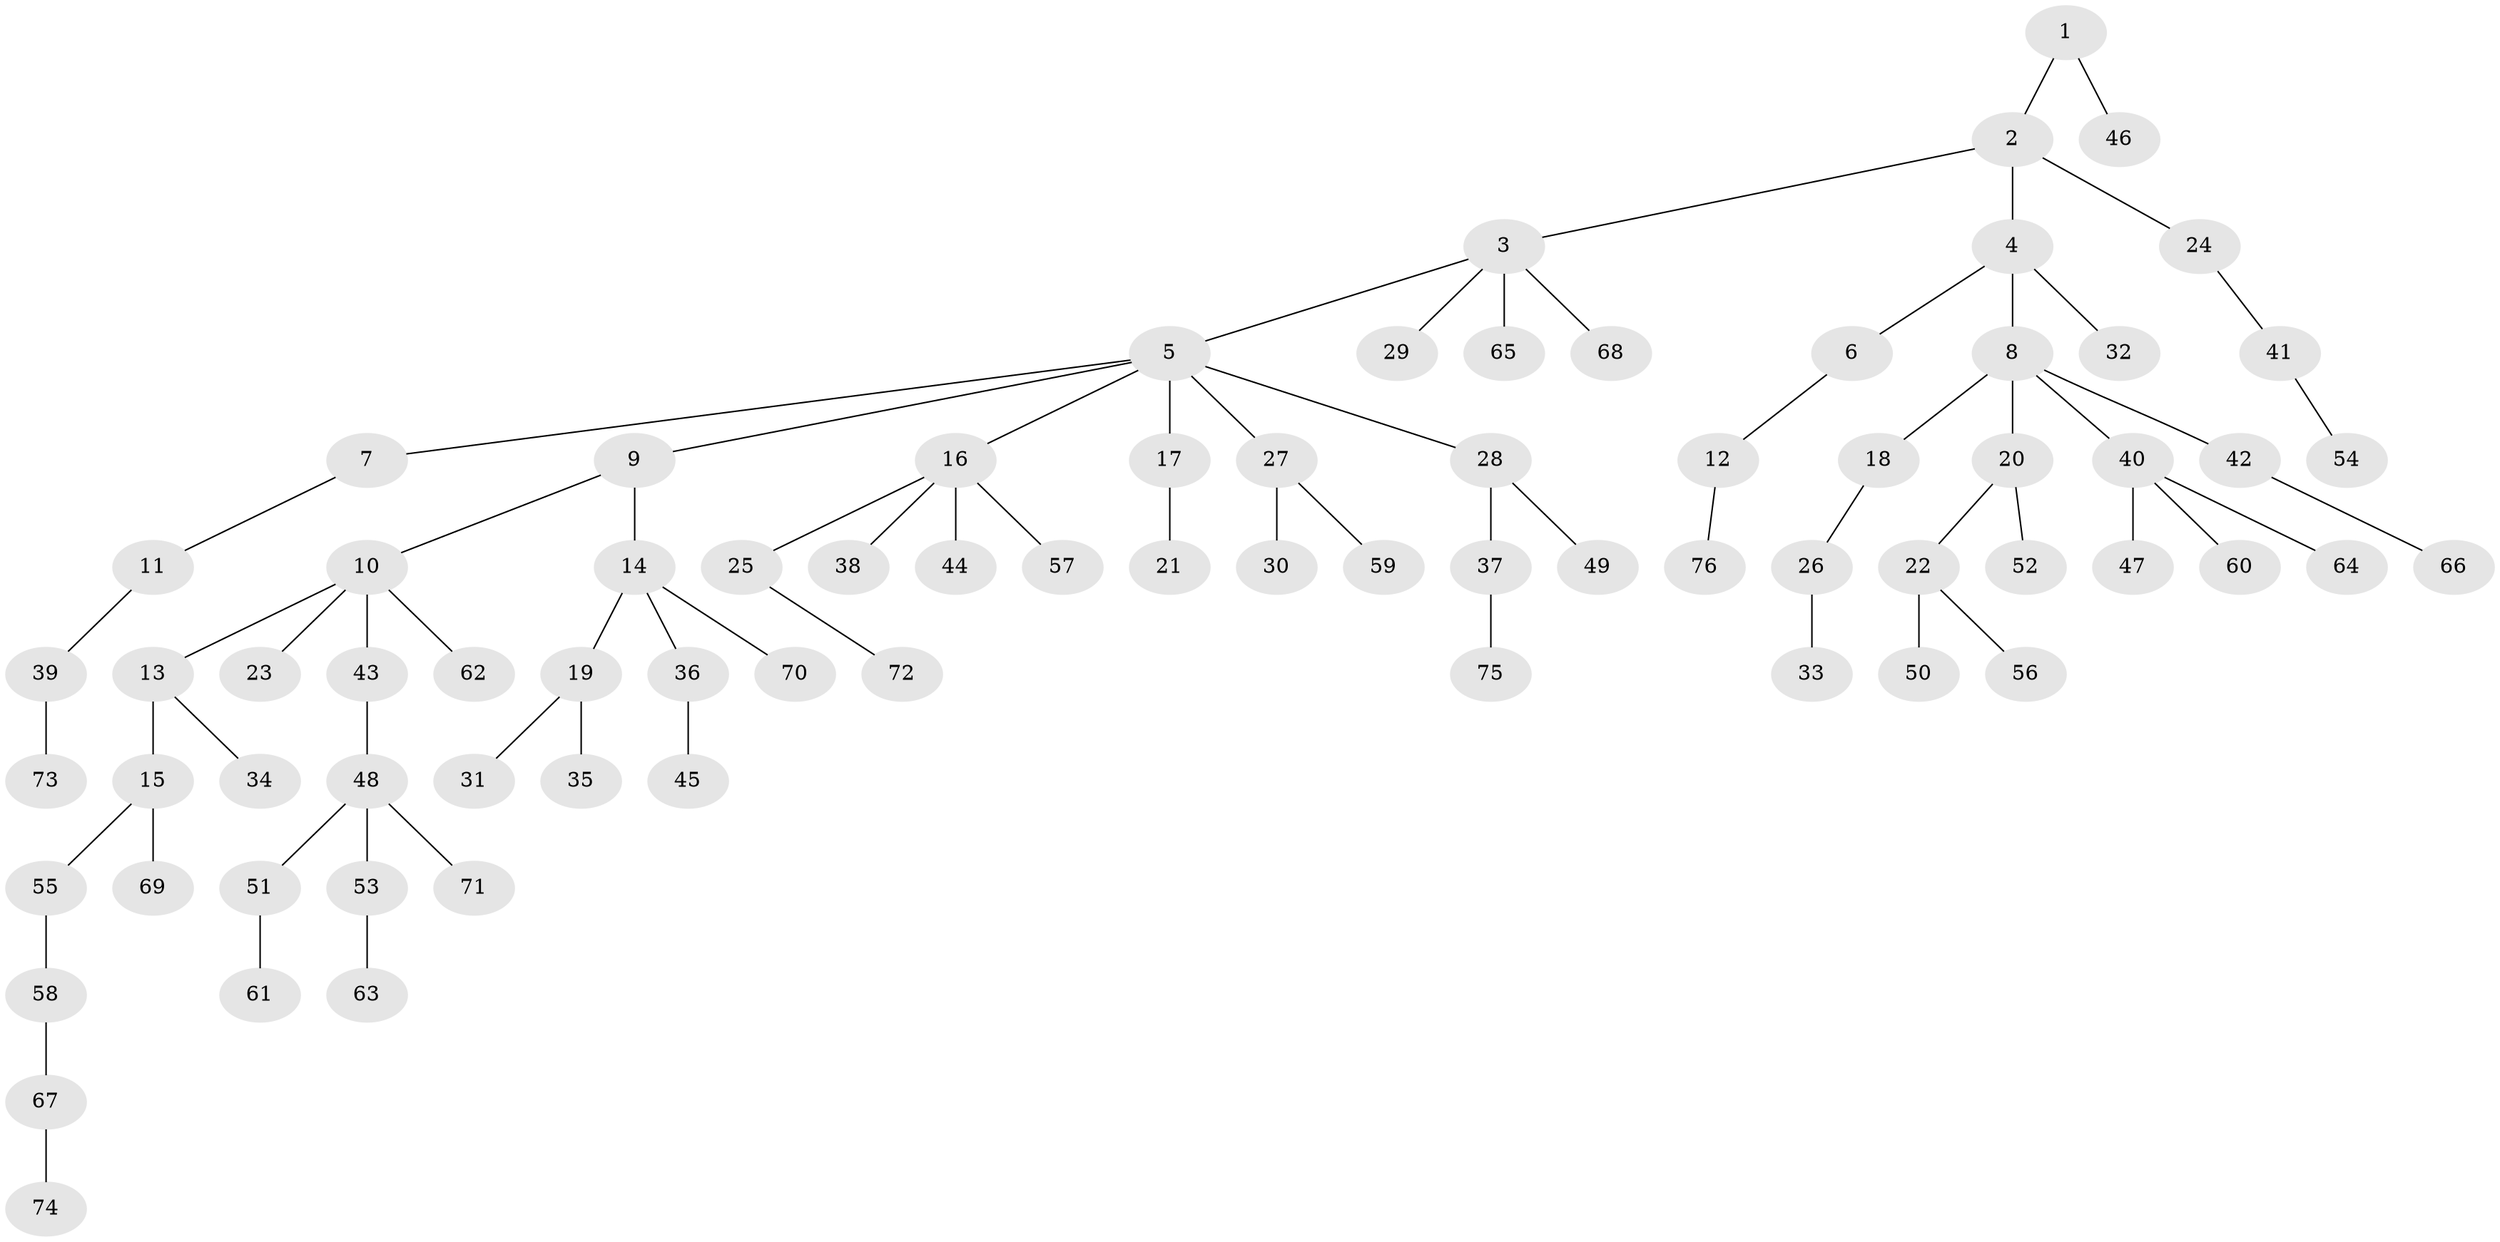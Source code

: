 // Generated by graph-tools (version 1.1) at 2025/11/02/27/25 16:11:27]
// undirected, 76 vertices, 75 edges
graph export_dot {
graph [start="1"]
  node [color=gray90,style=filled];
  1;
  2;
  3;
  4;
  5;
  6;
  7;
  8;
  9;
  10;
  11;
  12;
  13;
  14;
  15;
  16;
  17;
  18;
  19;
  20;
  21;
  22;
  23;
  24;
  25;
  26;
  27;
  28;
  29;
  30;
  31;
  32;
  33;
  34;
  35;
  36;
  37;
  38;
  39;
  40;
  41;
  42;
  43;
  44;
  45;
  46;
  47;
  48;
  49;
  50;
  51;
  52;
  53;
  54;
  55;
  56;
  57;
  58;
  59;
  60;
  61;
  62;
  63;
  64;
  65;
  66;
  67;
  68;
  69;
  70;
  71;
  72;
  73;
  74;
  75;
  76;
  1 -- 2;
  1 -- 46;
  2 -- 3;
  2 -- 4;
  2 -- 24;
  3 -- 5;
  3 -- 29;
  3 -- 65;
  3 -- 68;
  4 -- 6;
  4 -- 8;
  4 -- 32;
  5 -- 7;
  5 -- 9;
  5 -- 16;
  5 -- 17;
  5 -- 27;
  5 -- 28;
  6 -- 12;
  7 -- 11;
  8 -- 18;
  8 -- 20;
  8 -- 40;
  8 -- 42;
  9 -- 10;
  9 -- 14;
  10 -- 13;
  10 -- 23;
  10 -- 43;
  10 -- 62;
  11 -- 39;
  12 -- 76;
  13 -- 15;
  13 -- 34;
  14 -- 19;
  14 -- 36;
  14 -- 70;
  15 -- 55;
  15 -- 69;
  16 -- 25;
  16 -- 38;
  16 -- 44;
  16 -- 57;
  17 -- 21;
  18 -- 26;
  19 -- 31;
  19 -- 35;
  20 -- 22;
  20 -- 52;
  22 -- 50;
  22 -- 56;
  24 -- 41;
  25 -- 72;
  26 -- 33;
  27 -- 30;
  27 -- 59;
  28 -- 37;
  28 -- 49;
  36 -- 45;
  37 -- 75;
  39 -- 73;
  40 -- 47;
  40 -- 60;
  40 -- 64;
  41 -- 54;
  42 -- 66;
  43 -- 48;
  48 -- 51;
  48 -- 53;
  48 -- 71;
  51 -- 61;
  53 -- 63;
  55 -- 58;
  58 -- 67;
  67 -- 74;
}
